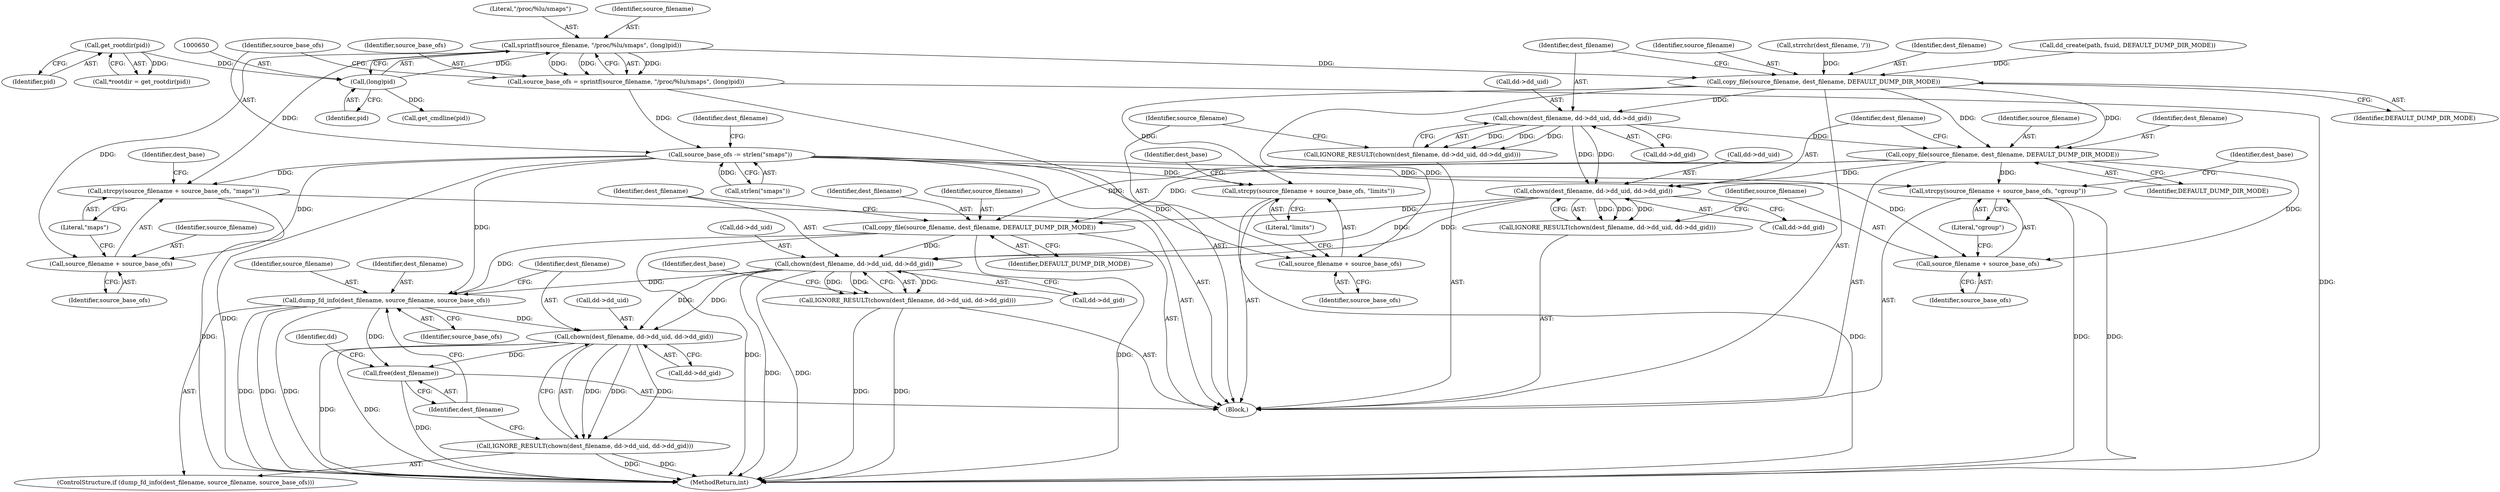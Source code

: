 digraph "0_abrt_80408e9e24a1c10f85fd969e1853e0f192157f92_0@API" {
"1000646" [label="(Call,sprintf(source_filename, \"/proc/%lu/smaps\", (long)pid))"];
"1000649" [label="(Call,(long)pid)"];
"1000627" [label="(Call,get_rootdir(pid))"];
"1000644" [label="(Call,source_base_ofs = sprintf(source_filename, \"/proc/%lu/smaps\", (long)pid))"];
"1000652" [label="(Call,source_base_ofs -= strlen(\"smaps\"))"];
"1000672" [label="(Call,strcpy(source_filename + source_base_ofs, \"maps\"))"];
"1000673" [label="(Call,source_filename + source_base_ofs)"];
"1000693" [label="(Call,strcpy(source_filename + source_base_ofs, \"limits\"))"];
"1000694" [label="(Call,source_filename + source_base_ofs)"];
"1000714" [label="(Call,strcpy(source_filename + source_base_ofs, \"cgroup\"))"];
"1000715" [label="(Call,source_filename + source_base_ofs)"];
"1000739" [label="(Call,dump_fd_info(dest_filename, source_filename, source_base_ofs))"];
"1000744" [label="(Call,chown(dest_filename, dd->dd_uid, dd->dd_gid))"];
"1000743" [label="(Call,IGNORE_RESULT(chown(dest_filename, dd->dd_uid, dd->dd_gid)))"];
"1000752" [label="(Call,free(dest_filename))"];
"1000680" [label="(Call,copy_file(source_filename, dest_filename, DEFAULT_DUMP_DIR_MODE))"];
"1000685" [label="(Call,chown(dest_filename, dd->dd_uid, dd->dd_gid))"];
"1000684" [label="(Call,IGNORE_RESULT(chown(dest_filename, dd->dd_uid, dd->dd_gid)))"];
"1000701" [label="(Call,copy_file(source_filename, dest_filename, DEFAULT_DUMP_DIR_MODE))"];
"1000706" [label="(Call,chown(dest_filename, dd->dd_uid, dd->dd_gid))"];
"1000705" [label="(Call,IGNORE_RESULT(chown(dest_filename, dd->dd_uid, dd->dd_gid)))"];
"1000722" [label="(Call,copy_file(source_filename, dest_filename, DEFAULT_DUMP_DIR_MODE))"];
"1000727" [label="(Call,chown(dest_filename, dd->dd_uid, dd->dd_gid))"];
"1000726" [label="(Call,IGNORE_RESULT(chown(dest_filename, dd->dd_uid, dd->dd_gid)))"];
"1000708" [label="(Call,dd->dd_uid)"];
"1000726" [label="(Call,IGNORE_RESULT(chown(dest_filename, dd->dd_uid, dd->dd_gid)))"];
"1000704" [label="(Identifier,DEFAULT_DUMP_DIR_MODE)"];
"1000676" [label="(Literal,\"maps\")"];
"1000695" [label="(Identifier,source_filename)"];
"1000687" [label="(Call,dd->dd_uid)"];
"1000651" [label="(Identifier,pid)"];
"1000753" [label="(Identifier,dest_filename)"];
"1000736" [label="(Identifier,dest_base)"];
"1000623" [label="(Block,)"];
"1000715" [label="(Call,source_filename + source_base_ofs)"];
"1000628" [label="(Identifier,pid)"];
"1000739" [label="(Call,dump_fd_info(dest_filename, source_filename, source_base_ofs))"];
"1000720" [label="(Identifier,dest_base)"];
"1000627" [label="(Call,get_rootdir(pid))"];
"1000658" [label="(Identifier,dest_filename)"];
"1000682" [label="(Identifier,dest_filename)"];
"1000706" [label="(Call,chown(dest_filename, dd->dd_uid, dd->dd_gid))"];
"1000707" [label="(Identifier,dest_filename)"];
"1000724" [label="(Identifier,dest_filename)"];
"1000649" [label="(Call,(long)pid)"];
"1000617" [label="(Call,dd_create(path, fsuid, DEFAULT_DUMP_DIR_MODE))"];
"1000729" [label="(Call,dd->dd_uid)"];
"1000672" [label="(Call,strcpy(source_filename + source_base_ofs, \"maps\"))"];
"1000696" [label="(Identifier,source_base_ofs)"];
"1000648" [label="(Literal,\"/proc/%lu/smaps\")"];
"1000693" [label="(Call,strcpy(source_filename + source_base_ofs, \"limits\"))"];
"1000644" [label="(Call,source_base_ofs = sprintf(source_filename, \"/proc/%lu/smaps\", (long)pid))"];
"1000740" [label="(Identifier,dest_filename)"];
"1000727" [label="(Call,chown(dest_filename, dd->dd_uid, dd->dd_gid))"];
"1000705" [label="(Call,IGNORE_RESULT(chown(dest_filename, dd->dd_uid, dd->dd_gid)))"];
"1000718" [label="(Literal,\"cgroup\")"];
"1000678" [label="(Identifier,dest_base)"];
"1000717" [label="(Identifier,source_base_ofs)"];
"1000694" [label="(Call,source_filename + source_base_ofs)"];
"1000744" [label="(Call,chown(dest_filename, dd->dd_uid, dd->dd_gid))"];
"1000755" [label="(Identifier,dd)"];
"1000725" [label="(Identifier,DEFAULT_DUMP_DIR_MODE)"];
"1001168" [label="(MethodReturn,int)"];
"1000685" [label="(Call,chown(dest_filename, dd->dd_uid, dd->dd_gid))"];
"1000646" [label="(Call,sprintf(source_filename, \"/proc/%lu/smaps\", (long)pid))"];
"1000701" [label="(Call,copy_file(source_filename, dest_filename, DEFAULT_DUMP_DIR_MODE))"];
"1000675" [label="(Identifier,source_base_ofs)"];
"1000681" [label="(Identifier,source_filename)"];
"1000702" [label="(Identifier,source_filename)"];
"1000732" [label="(Call,dd->dd_gid)"];
"1000686" [label="(Identifier,dest_filename)"];
"1000680" [label="(Call,copy_file(source_filename, dest_filename, DEFAULT_DUMP_DIR_MODE))"];
"1000625" [label="(Call,*rootdir = get_rootdir(pid))"];
"1000752" [label="(Call,free(dest_filename))"];
"1000684" [label="(Call,IGNORE_RESULT(chown(dest_filename, dd->dd_uid, dd->dd_gid)))"];
"1000652" [label="(Call,source_base_ofs -= strlen(\"smaps\"))"];
"1000746" [label="(Call,dd->dd_uid)"];
"1000683" [label="(Identifier,DEFAULT_DUMP_DIR_MODE)"];
"1000738" [label="(ControlStructure,if (dump_fd_info(dest_filename, source_filename, source_base_ofs)))"];
"1000812" [label="(Call,get_cmdline(pid))"];
"1000749" [label="(Call,dd->dd_gid)"];
"1000741" [label="(Identifier,source_filename)"];
"1000711" [label="(Call,dd->dd_gid)"];
"1000668" [label="(Call,strrchr(dest_filename, '/'))"];
"1000722" [label="(Call,copy_file(source_filename, dest_filename, DEFAULT_DUMP_DIR_MODE))"];
"1000723" [label="(Identifier,source_filename)"];
"1000699" [label="(Identifier,dest_base)"];
"1000703" [label="(Identifier,dest_filename)"];
"1000742" [label="(Identifier,source_base_ofs)"];
"1000714" [label="(Call,strcpy(source_filename + source_base_ofs, \"cgroup\"))"];
"1000673" [label="(Call,source_filename + source_base_ofs)"];
"1000645" [label="(Identifier,source_base_ofs)"];
"1000653" [label="(Identifier,source_base_ofs)"];
"1000647" [label="(Identifier,source_filename)"];
"1000697" [label="(Literal,\"limits\")"];
"1000654" [label="(Call,strlen(\"smaps\"))"];
"1000674" [label="(Identifier,source_filename)"];
"1000690" [label="(Call,dd->dd_gid)"];
"1000716" [label="(Identifier,source_filename)"];
"1000745" [label="(Identifier,dest_filename)"];
"1000743" [label="(Call,IGNORE_RESULT(chown(dest_filename, dd->dd_uid, dd->dd_gid)))"];
"1000728" [label="(Identifier,dest_filename)"];
"1000646" -> "1000644"  [label="AST: "];
"1000646" -> "1000649"  [label="CFG: "];
"1000647" -> "1000646"  [label="AST: "];
"1000648" -> "1000646"  [label="AST: "];
"1000649" -> "1000646"  [label="AST: "];
"1000644" -> "1000646"  [label="CFG: "];
"1000646" -> "1000644"  [label="DDG: "];
"1000646" -> "1000644"  [label="DDG: "];
"1000646" -> "1000644"  [label="DDG: "];
"1000649" -> "1000646"  [label="DDG: "];
"1000646" -> "1000672"  [label="DDG: "];
"1000646" -> "1000673"  [label="DDG: "];
"1000646" -> "1000680"  [label="DDG: "];
"1000649" -> "1000651"  [label="CFG: "];
"1000650" -> "1000649"  [label="AST: "];
"1000651" -> "1000649"  [label="AST: "];
"1000627" -> "1000649"  [label="DDG: "];
"1000649" -> "1000812"  [label="DDG: "];
"1000627" -> "1000625"  [label="AST: "];
"1000627" -> "1000628"  [label="CFG: "];
"1000628" -> "1000627"  [label="AST: "];
"1000625" -> "1000627"  [label="CFG: "];
"1000627" -> "1000625"  [label="DDG: "];
"1000644" -> "1000623"  [label="AST: "];
"1000645" -> "1000644"  [label="AST: "];
"1000653" -> "1000644"  [label="CFG: "];
"1000644" -> "1001168"  [label="DDG: "];
"1000644" -> "1000652"  [label="DDG: "];
"1000652" -> "1000623"  [label="AST: "];
"1000652" -> "1000654"  [label="CFG: "];
"1000653" -> "1000652"  [label="AST: "];
"1000654" -> "1000652"  [label="AST: "];
"1000658" -> "1000652"  [label="CFG: "];
"1000652" -> "1001168"  [label="DDG: "];
"1000654" -> "1000652"  [label="DDG: "];
"1000652" -> "1000672"  [label="DDG: "];
"1000652" -> "1000673"  [label="DDG: "];
"1000652" -> "1000693"  [label="DDG: "];
"1000652" -> "1000694"  [label="DDG: "];
"1000652" -> "1000714"  [label="DDG: "];
"1000652" -> "1000715"  [label="DDG: "];
"1000652" -> "1000739"  [label="DDG: "];
"1000672" -> "1000623"  [label="AST: "];
"1000672" -> "1000676"  [label="CFG: "];
"1000673" -> "1000672"  [label="AST: "];
"1000676" -> "1000672"  [label="AST: "];
"1000678" -> "1000672"  [label="CFG: "];
"1000672" -> "1001168"  [label="DDG: "];
"1000673" -> "1000675"  [label="CFG: "];
"1000674" -> "1000673"  [label="AST: "];
"1000675" -> "1000673"  [label="AST: "];
"1000676" -> "1000673"  [label="CFG: "];
"1000693" -> "1000623"  [label="AST: "];
"1000693" -> "1000697"  [label="CFG: "];
"1000694" -> "1000693"  [label="AST: "];
"1000697" -> "1000693"  [label="AST: "];
"1000699" -> "1000693"  [label="CFG: "];
"1000693" -> "1001168"  [label="DDG: "];
"1000680" -> "1000693"  [label="DDG: "];
"1000694" -> "1000696"  [label="CFG: "];
"1000695" -> "1000694"  [label="AST: "];
"1000696" -> "1000694"  [label="AST: "];
"1000697" -> "1000694"  [label="CFG: "];
"1000680" -> "1000694"  [label="DDG: "];
"1000714" -> "1000623"  [label="AST: "];
"1000714" -> "1000718"  [label="CFG: "];
"1000715" -> "1000714"  [label="AST: "];
"1000718" -> "1000714"  [label="AST: "];
"1000720" -> "1000714"  [label="CFG: "];
"1000714" -> "1001168"  [label="DDG: "];
"1000714" -> "1001168"  [label="DDG: "];
"1000701" -> "1000714"  [label="DDG: "];
"1000715" -> "1000717"  [label="CFG: "];
"1000716" -> "1000715"  [label="AST: "];
"1000717" -> "1000715"  [label="AST: "];
"1000718" -> "1000715"  [label="CFG: "];
"1000701" -> "1000715"  [label="DDG: "];
"1000739" -> "1000738"  [label="AST: "];
"1000739" -> "1000742"  [label="CFG: "];
"1000740" -> "1000739"  [label="AST: "];
"1000741" -> "1000739"  [label="AST: "];
"1000742" -> "1000739"  [label="AST: "];
"1000745" -> "1000739"  [label="CFG: "];
"1000753" -> "1000739"  [label="CFG: "];
"1000739" -> "1001168"  [label="DDG: "];
"1000739" -> "1001168"  [label="DDG: "];
"1000739" -> "1001168"  [label="DDG: "];
"1000727" -> "1000739"  [label="DDG: "];
"1000722" -> "1000739"  [label="DDG: "];
"1000739" -> "1000744"  [label="DDG: "];
"1000739" -> "1000752"  [label="DDG: "];
"1000744" -> "1000743"  [label="AST: "];
"1000744" -> "1000749"  [label="CFG: "];
"1000745" -> "1000744"  [label="AST: "];
"1000746" -> "1000744"  [label="AST: "];
"1000749" -> "1000744"  [label="AST: "];
"1000743" -> "1000744"  [label="CFG: "];
"1000744" -> "1001168"  [label="DDG: "];
"1000744" -> "1001168"  [label="DDG: "];
"1000744" -> "1000743"  [label="DDG: "];
"1000744" -> "1000743"  [label="DDG: "];
"1000744" -> "1000743"  [label="DDG: "];
"1000727" -> "1000744"  [label="DDG: "];
"1000727" -> "1000744"  [label="DDG: "];
"1000744" -> "1000752"  [label="DDG: "];
"1000743" -> "1000738"  [label="AST: "];
"1000753" -> "1000743"  [label="CFG: "];
"1000743" -> "1001168"  [label="DDG: "];
"1000743" -> "1001168"  [label="DDG: "];
"1000752" -> "1000623"  [label="AST: "];
"1000752" -> "1000753"  [label="CFG: "];
"1000753" -> "1000752"  [label="AST: "];
"1000755" -> "1000752"  [label="CFG: "];
"1000752" -> "1001168"  [label="DDG: "];
"1000680" -> "1000623"  [label="AST: "];
"1000680" -> "1000683"  [label="CFG: "];
"1000681" -> "1000680"  [label="AST: "];
"1000682" -> "1000680"  [label="AST: "];
"1000683" -> "1000680"  [label="AST: "];
"1000686" -> "1000680"  [label="CFG: "];
"1000668" -> "1000680"  [label="DDG: "];
"1000617" -> "1000680"  [label="DDG: "];
"1000680" -> "1000685"  [label="DDG: "];
"1000680" -> "1000701"  [label="DDG: "];
"1000680" -> "1000701"  [label="DDG: "];
"1000685" -> "1000684"  [label="AST: "];
"1000685" -> "1000690"  [label="CFG: "];
"1000686" -> "1000685"  [label="AST: "];
"1000687" -> "1000685"  [label="AST: "];
"1000690" -> "1000685"  [label="AST: "];
"1000684" -> "1000685"  [label="CFG: "];
"1000685" -> "1000684"  [label="DDG: "];
"1000685" -> "1000684"  [label="DDG: "];
"1000685" -> "1000684"  [label="DDG: "];
"1000685" -> "1000701"  [label="DDG: "];
"1000685" -> "1000706"  [label="DDG: "];
"1000685" -> "1000706"  [label="DDG: "];
"1000684" -> "1000623"  [label="AST: "];
"1000695" -> "1000684"  [label="CFG: "];
"1000701" -> "1000623"  [label="AST: "];
"1000701" -> "1000704"  [label="CFG: "];
"1000702" -> "1000701"  [label="AST: "];
"1000703" -> "1000701"  [label="AST: "];
"1000704" -> "1000701"  [label="AST: "];
"1000707" -> "1000701"  [label="CFG: "];
"1000701" -> "1000706"  [label="DDG: "];
"1000701" -> "1000722"  [label="DDG: "];
"1000701" -> "1000722"  [label="DDG: "];
"1000706" -> "1000705"  [label="AST: "];
"1000706" -> "1000711"  [label="CFG: "];
"1000707" -> "1000706"  [label="AST: "];
"1000708" -> "1000706"  [label="AST: "];
"1000711" -> "1000706"  [label="AST: "];
"1000705" -> "1000706"  [label="CFG: "];
"1000706" -> "1000705"  [label="DDG: "];
"1000706" -> "1000705"  [label="DDG: "];
"1000706" -> "1000705"  [label="DDG: "];
"1000706" -> "1000722"  [label="DDG: "];
"1000706" -> "1000727"  [label="DDG: "];
"1000706" -> "1000727"  [label="DDG: "];
"1000705" -> "1000623"  [label="AST: "];
"1000716" -> "1000705"  [label="CFG: "];
"1000722" -> "1000623"  [label="AST: "];
"1000722" -> "1000725"  [label="CFG: "];
"1000723" -> "1000722"  [label="AST: "];
"1000724" -> "1000722"  [label="AST: "];
"1000725" -> "1000722"  [label="AST: "];
"1000728" -> "1000722"  [label="CFG: "];
"1000722" -> "1001168"  [label="DDG: "];
"1000722" -> "1001168"  [label="DDG: "];
"1000722" -> "1000727"  [label="DDG: "];
"1000727" -> "1000726"  [label="AST: "];
"1000727" -> "1000732"  [label="CFG: "];
"1000728" -> "1000727"  [label="AST: "];
"1000729" -> "1000727"  [label="AST: "];
"1000732" -> "1000727"  [label="AST: "];
"1000726" -> "1000727"  [label="CFG: "];
"1000727" -> "1001168"  [label="DDG: "];
"1000727" -> "1001168"  [label="DDG: "];
"1000727" -> "1000726"  [label="DDG: "];
"1000727" -> "1000726"  [label="DDG: "];
"1000727" -> "1000726"  [label="DDG: "];
"1000726" -> "1000623"  [label="AST: "];
"1000736" -> "1000726"  [label="CFG: "];
"1000726" -> "1001168"  [label="DDG: "];
"1000726" -> "1001168"  [label="DDG: "];
}
